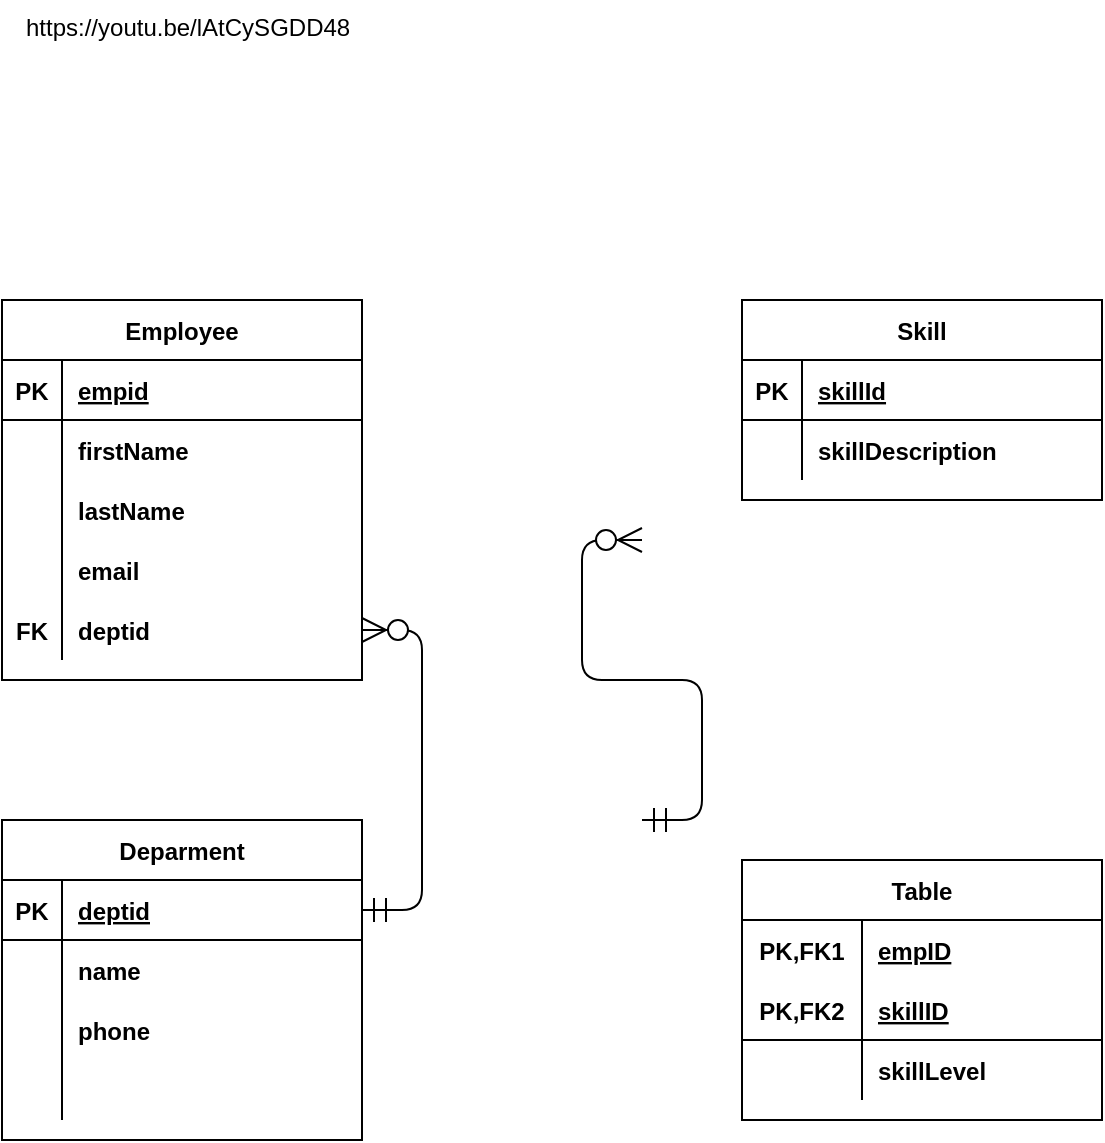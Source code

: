 <mxfile version="13.9.9" type="github">
  <diagram id="6a731a19-8d31-9384-78a2-239565b7b9f0" name="Page-1">
    <mxGraphModel dx="782" dy="767" grid="1" gridSize="10" guides="1" tooltips="1" connect="1" arrows="1" fold="1" page="1" pageScale="1" pageWidth="1169" pageHeight="827" background="#ffffff" math="0" shadow="0">
      <root>
        <mxCell id="0" />
        <mxCell id="1" parent="0" />
        <mxCell id="wfhcFxgOFbOCd524HvgT-1542" value="Employee" style="shape=table;startSize=30;container=1;collapsible=1;childLayout=tableLayout;fixedRows=1;rowLines=0;fontStyle=1;align=center;resizeLast=1;" vertex="1" parent="1">
          <mxGeometry x="220" y="200" width="180" height="190" as="geometry" />
        </mxCell>
        <mxCell id="wfhcFxgOFbOCd524HvgT-1543" value="" style="shape=partialRectangle;collapsible=0;dropTarget=0;pointerEvents=0;fillColor=none;top=0;left=0;bottom=1;right=0;points=[[0,0.5],[1,0.5]];portConstraint=eastwest;" vertex="1" parent="wfhcFxgOFbOCd524HvgT-1542">
          <mxGeometry y="30" width="180" height="30" as="geometry" />
        </mxCell>
        <mxCell id="wfhcFxgOFbOCd524HvgT-1544" value="PK" style="shape=partialRectangle;connectable=0;fillColor=none;top=0;left=0;bottom=0;right=0;fontStyle=1;overflow=hidden;" vertex="1" parent="wfhcFxgOFbOCd524HvgT-1543">
          <mxGeometry width="30" height="30" as="geometry" />
        </mxCell>
        <mxCell id="wfhcFxgOFbOCd524HvgT-1545" value="empid" style="shape=partialRectangle;connectable=0;fillColor=none;top=0;left=0;bottom=0;right=0;align=left;spacingLeft=6;fontStyle=5;overflow=hidden;" vertex="1" parent="wfhcFxgOFbOCd524HvgT-1543">
          <mxGeometry x="30" width="150" height="30" as="geometry" />
        </mxCell>
        <mxCell id="wfhcFxgOFbOCd524HvgT-1546" value="" style="shape=partialRectangle;collapsible=0;dropTarget=0;pointerEvents=0;fillColor=none;top=0;left=0;bottom=0;right=0;points=[[0,0.5],[1,0.5]];portConstraint=eastwest;" vertex="1" parent="wfhcFxgOFbOCd524HvgT-1542">
          <mxGeometry y="60" width="180" height="30" as="geometry" />
        </mxCell>
        <mxCell id="wfhcFxgOFbOCd524HvgT-1547" value="" style="shape=partialRectangle;connectable=0;fillColor=none;top=0;left=0;bottom=0;right=0;editable=1;overflow=hidden;" vertex="1" parent="wfhcFxgOFbOCd524HvgT-1546">
          <mxGeometry width="30" height="30" as="geometry" />
        </mxCell>
        <mxCell id="wfhcFxgOFbOCd524HvgT-1548" value="firstName" style="shape=partialRectangle;connectable=0;fillColor=none;top=0;left=0;bottom=0;right=0;align=left;spacingLeft=6;overflow=hidden;fontStyle=1" vertex="1" parent="wfhcFxgOFbOCd524HvgT-1546">
          <mxGeometry x="30" width="150" height="30" as="geometry" />
        </mxCell>
        <mxCell id="wfhcFxgOFbOCd524HvgT-1549" value="" style="shape=partialRectangle;collapsible=0;dropTarget=0;pointerEvents=0;fillColor=none;top=0;left=0;bottom=0;right=0;points=[[0,0.5],[1,0.5]];portConstraint=eastwest;" vertex="1" parent="wfhcFxgOFbOCd524HvgT-1542">
          <mxGeometry y="90" width="180" height="30" as="geometry" />
        </mxCell>
        <mxCell id="wfhcFxgOFbOCd524HvgT-1550" value="" style="shape=partialRectangle;connectable=0;fillColor=none;top=0;left=0;bottom=0;right=0;editable=1;overflow=hidden;" vertex="1" parent="wfhcFxgOFbOCd524HvgT-1549">
          <mxGeometry width="30" height="30" as="geometry" />
        </mxCell>
        <mxCell id="wfhcFxgOFbOCd524HvgT-1551" value="lastName" style="shape=partialRectangle;connectable=0;fillColor=none;top=0;left=0;bottom=0;right=0;align=left;spacingLeft=6;overflow=hidden;fontStyle=1" vertex="1" parent="wfhcFxgOFbOCd524HvgT-1549">
          <mxGeometry x="30" width="150" height="30" as="geometry" />
        </mxCell>
        <mxCell id="wfhcFxgOFbOCd524HvgT-1552" value="" style="shape=partialRectangle;collapsible=0;dropTarget=0;pointerEvents=0;fillColor=none;top=0;left=0;bottom=0;right=0;points=[[0,0.5],[1,0.5]];portConstraint=eastwest;" vertex="1" parent="wfhcFxgOFbOCd524HvgT-1542">
          <mxGeometry y="120" width="180" height="30" as="geometry" />
        </mxCell>
        <mxCell id="wfhcFxgOFbOCd524HvgT-1553" value="" style="shape=partialRectangle;connectable=0;fillColor=none;top=0;left=0;bottom=0;right=0;editable=1;overflow=hidden;" vertex="1" parent="wfhcFxgOFbOCd524HvgT-1552">
          <mxGeometry width="30" height="30" as="geometry" />
        </mxCell>
        <mxCell id="wfhcFxgOFbOCd524HvgT-1554" value="email" style="shape=partialRectangle;connectable=0;fillColor=none;top=0;left=0;bottom=0;right=0;align=left;spacingLeft=6;overflow=hidden;fontStyle=1" vertex="1" parent="wfhcFxgOFbOCd524HvgT-1552">
          <mxGeometry x="30" width="150" height="30" as="geometry" />
        </mxCell>
        <mxCell id="wfhcFxgOFbOCd524HvgT-1601" value="" style="shape=partialRectangle;collapsible=0;dropTarget=0;pointerEvents=0;fillColor=none;top=0;left=0;bottom=0;right=0;points=[[0,0.5],[1,0.5]];portConstraint=eastwest;" vertex="1" parent="wfhcFxgOFbOCd524HvgT-1542">
          <mxGeometry y="150" width="180" height="30" as="geometry" />
        </mxCell>
        <mxCell id="wfhcFxgOFbOCd524HvgT-1602" value="FK" style="shape=partialRectangle;connectable=0;fillColor=none;top=0;left=0;bottom=0;right=0;editable=1;overflow=hidden;fontStyle=1" vertex="1" parent="wfhcFxgOFbOCd524HvgT-1601">
          <mxGeometry width="30" height="30" as="geometry" />
        </mxCell>
        <mxCell id="wfhcFxgOFbOCd524HvgT-1603" value="deptid" style="shape=partialRectangle;connectable=0;fillColor=none;top=0;left=0;bottom=0;right=0;align=left;spacingLeft=6;overflow=hidden;fontStyle=1" vertex="1" parent="wfhcFxgOFbOCd524HvgT-1601">
          <mxGeometry x="30" width="150" height="30" as="geometry" />
        </mxCell>
        <mxCell id="wfhcFxgOFbOCd524HvgT-1555" value="Deparment" style="shape=table;startSize=30;container=1;collapsible=1;childLayout=tableLayout;fixedRows=1;rowLines=0;fontStyle=1;align=center;resizeLast=1;" vertex="1" parent="1">
          <mxGeometry x="220" y="460" width="180" height="160" as="geometry" />
        </mxCell>
        <mxCell id="wfhcFxgOFbOCd524HvgT-1556" value="" style="shape=partialRectangle;collapsible=0;dropTarget=0;pointerEvents=0;fillColor=none;top=0;left=0;bottom=1;right=0;points=[[0,0.5],[1,0.5]];portConstraint=eastwest;" vertex="1" parent="wfhcFxgOFbOCd524HvgT-1555">
          <mxGeometry y="30" width="180" height="30" as="geometry" />
        </mxCell>
        <mxCell id="wfhcFxgOFbOCd524HvgT-1557" value="PK" style="shape=partialRectangle;connectable=0;fillColor=none;top=0;left=0;bottom=0;right=0;fontStyle=1;overflow=hidden;" vertex="1" parent="wfhcFxgOFbOCd524HvgT-1556">
          <mxGeometry width="30" height="30" as="geometry" />
        </mxCell>
        <mxCell id="wfhcFxgOFbOCd524HvgT-1558" value="deptid" style="shape=partialRectangle;connectable=0;fillColor=none;top=0;left=0;bottom=0;right=0;align=left;spacingLeft=6;fontStyle=5;overflow=hidden;" vertex="1" parent="wfhcFxgOFbOCd524HvgT-1556">
          <mxGeometry x="30" width="150" height="30" as="geometry" />
        </mxCell>
        <mxCell id="wfhcFxgOFbOCd524HvgT-1559" value="" style="shape=partialRectangle;collapsible=0;dropTarget=0;pointerEvents=0;fillColor=none;top=0;left=0;bottom=0;right=0;points=[[0,0.5],[1,0.5]];portConstraint=eastwest;" vertex="1" parent="wfhcFxgOFbOCd524HvgT-1555">
          <mxGeometry y="60" width="180" height="30" as="geometry" />
        </mxCell>
        <mxCell id="wfhcFxgOFbOCd524HvgT-1560" value="" style="shape=partialRectangle;connectable=0;fillColor=none;top=0;left=0;bottom=0;right=0;editable=1;overflow=hidden;" vertex="1" parent="wfhcFxgOFbOCd524HvgT-1559">
          <mxGeometry width="30" height="30" as="geometry" />
        </mxCell>
        <mxCell id="wfhcFxgOFbOCd524HvgT-1561" value="name" style="shape=partialRectangle;connectable=0;fillColor=none;top=0;left=0;bottom=0;right=0;align=left;spacingLeft=6;overflow=hidden;fontStyle=1" vertex="1" parent="wfhcFxgOFbOCd524HvgT-1559">
          <mxGeometry x="30" width="150" height="30" as="geometry" />
        </mxCell>
        <mxCell id="wfhcFxgOFbOCd524HvgT-1562" value="" style="shape=partialRectangle;collapsible=0;dropTarget=0;pointerEvents=0;fillColor=none;top=0;left=0;bottom=0;right=0;points=[[0,0.5],[1,0.5]];portConstraint=eastwest;" vertex="1" parent="wfhcFxgOFbOCd524HvgT-1555">
          <mxGeometry y="90" width="180" height="30" as="geometry" />
        </mxCell>
        <mxCell id="wfhcFxgOFbOCd524HvgT-1563" value="" style="shape=partialRectangle;connectable=0;fillColor=none;top=0;left=0;bottom=0;right=0;editable=1;overflow=hidden;" vertex="1" parent="wfhcFxgOFbOCd524HvgT-1562">
          <mxGeometry width="30" height="30" as="geometry" />
        </mxCell>
        <mxCell id="wfhcFxgOFbOCd524HvgT-1564" value="phone" style="shape=partialRectangle;connectable=0;fillColor=none;top=0;left=0;bottom=0;right=0;align=left;spacingLeft=6;overflow=hidden;fontStyle=1" vertex="1" parent="wfhcFxgOFbOCd524HvgT-1562">
          <mxGeometry x="30" width="150" height="30" as="geometry" />
        </mxCell>
        <mxCell id="wfhcFxgOFbOCd524HvgT-1565" value="" style="shape=partialRectangle;collapsible=0;dropTarget=0;pointerEvents=0;fillColor=none;top=0;left=0;bottom=0;right=0;points=[[0,0.5],[1,0.5]];portConstraint=eastwest;" vertex="1" parent="wfhcFxgOFbOCd524HvgT-1555">
          <mxGeometry y="120" width="180" height="30" as="geometry" />
        </mxCell>
        <mxCell id="wfhcFxgOFbOCd524HvgT-1566" value="" style="shape=partialRectangle;connectable=0;fillColor=none;top=0;left=0;bottom=0;right=0;editable=1;overflow=hidden;" vertex="1" parent="wfhcFxgOFbOCd524HvgT-1565">
          <mxGeometry width="30" height="30" as="geometry" />
        </mxCell>
        <mxCell id="wfhcFxgOFbOCd524HvgT-1567" value="" style="shape=partialRectangle;connectable=0;fillColor=none;top=0;left=0;bottom=0;right=0;align=left;spacingLeft=6;overflow=hidden;" vertex="1" parent="wfhcFxgOFbOCd524HvgT-1565">
          <mxGeometry x="30" width="150" height="30" as="geometry" />
        </mxCell>
        <mxCell id="wfhcFxgOFbOCd524HvgT-1568" value="Skill" style="shape=table;startSize=30;container=1;collapsible=1;childLayout=tableLayout;fixedRows=1;rowLines=0;fontStyle=1;align=center;resizeLast=1;" vertex="1" parent="1">
          <mxGeometry x="590" y="200" width="180" height="100" as="geometry" />
        </mxCell>
        <mxCell id="wfhcFxgOFbOCd524HvgT-1569" value="" style="shape=partialRectangle;collapsible=0;dropTarget=0;pointerEvents=0;fillColor=none;top=0;left=0;bottom=1;right=0;points=[[0,0.5],[1,0.5]];portConstraint=eastwest;" vertex="1" parent="wfhcFxgOFbOCd524HvgT-1568">
          <mxGeometry y="30" width="180" height="30" as="geometry" />
        </mxCell>
        <mxCell id="wfhcFxgOFbOCd524HvgT-1570" value="PK" style="shape=partialRectangle;connectable=0;fillColor=none;top=0;left=0;bottom=0;right=0;fontStyle=1;overflow=hidden;" vertex="1" parent="wfhcFxgOFbOCd524HvgT-1569">
          <mxGeometry width="30" height="30" as="geometry" />
        </mxCell>
        <mxCell id="wfhcFxgOFbOCd524HvgT-1571" value="skillId" style="shape=partialRectangle;connectable=0;fillColor=none;top=0;left=0;bottom=0;right=0;align=left;spacingLeft=6;fontStyle=5;overflow=hidden;" vertex="1" parent="wfhcFxgOFbOCd524HvgT-1569">
          <mxGeometry x="30" width="150" height="30" as="geometry" />
        </mxCell>
        <mxCell id="wfhcFxgOFbOCd524HvgT-1572" value="" style="shape=partialRectangle;collapsible=0;dropTarget=0;pointerEvents=0;fillColor=none;top=0;left=0;bottom=0;right=0;points=[[0,0.5],[1,0.5]];portConstraint=eastwest;" vertex="1" parent="wfhcFxgOFbOCd524HvgT-1568">
          <mxGeometry y="60" width="180" height="30" as="geometry" />
        </mxCell>
        <mxCell id="wfhcFxgOFbOCd524HvgT-1573" value="" style="shape=partialRectangle;connectable=0;fillColor=none;top=0;left=0;bottom=0;right=0;editable=1;overflow=hidden;" vertex="1" parent="wfhcFxgOFbOCd524HvgT-1572">
          <mxGeometry width="30" height="30" as="geometry" />
        </mxCell>
        <mxCell id="wfhcFxgOFbOCd524HvgT-1574" value="skillDescription" style="shape=partialRectangle;connectable=0;fillColor=none;top=0;left=0;bottom=0;right=0;align=left;spacingLeft=6;overflow=hidden;fontStyle=1" vertex="1" parent="wfhcFxgOFbOCd524HvgT-1572">
          <mxGeometry x="30" width="150" height="30" as="geometry" />
        </mxCell>
        <UserObject label="https://youtu.be/lAtCySGDD48" link="https://youtu.be/lAtCySGDD48" id="wfhcFxgOFbOCd524HvgT-1600">
          <mxCell style="text;whiteSpace=wrap;html=1;" vertex="1" parent="1">
            <mxGeometry x="230" y="50" width="520" height="30" as="geometry" />
          </mxCell>
        </UserObject>
        <mxCell id="wfhcFxgOFbOCd524HvgT-1604" value="Table" style="shape=table;startSize=30;container=1;collapsible=1;childLayout=tableLayout;fixedRows=1;rowLines=0;fontStyle=1;align=center;resizeLast=1;" vertex="1" parent="1">
          <mxGeometry x="590" y="480" width="180" height="130" as="geometry" />
        </mxCell>
        <mxCell id="wfhcFxgOFbOCd524HvgT-1605" value="" style="shape=partialRectangle;collapsible=0;dropTarget=0;pointerEvents=0;fillColor=none;top=0;left=0;bottom=0;right=0;points=[[0,0.5],[1,0.5]];portConstraint=eastwest;" vertex="1" parent="wfhcFxgOFbOCd524HvgT-1604">
          <mxGeometry y="30" width="180" height="30" as="geometry" />
        </mxCell>
        <mxCell id="wfhcFxgOFbOCd524HvgT-1606" value="PK,FK1" style="shape=partialRectangle;connectable=0;fillColor=none;top=0;left=0;bottom=0;right=0;fontStyle=1;overflow=hidden;" vertex="1" parent="wfhcFxgOFbOCd524HvgT-1605">
          <mxGeometry width="60" height="30" as="geometry" />
        </mxCell>
        <mxCell id="wfhcFxgOFbOCd524HvgT-1607" value="empID" style="shape=partialRectangle;connectable=0;fillColor=none;top=0;left=0;bottom=0;right=0;align=left;spacingLeft=6;fontStyle=5;overflow=hidden;" vertex="1" parent="wfhcFxgOFbOCd524HvgT-1605">
          <mxGeometry x="60" width="120" height="30" as="geometry" />
        </mxCell>
        <mxCell id="wfhcFxgOFbOCd524HvgT-1608" value="" style="shape=partialRectangle;collapsible=0;dropTarget=0;pointerEvents=0;fillColor=none;top=0;left=0;bottom=1;right=0;points=[[0,0.5],[1,0.5]];portConstraint=eastwest;" vertex="1" parent="wfhcFxgOFbOCd524HvgT-1604">
          <mxGeometry y="60" width="180" height="30" as="geometry" />
        </mxCell>
        <mxCell id="wfhcFxgOFbOCd524HvgT-1609" value="PK,FK2" style="shape=partialRectangle;connectable=0;fillColor=none;top=0;left=0;bottom=0;right=0;fontStyle=1;overflow=hidden;" vertex="1" parent="wfhcFxgOFbOCd524HvgT-1608">
          <mxGeometry width="60" height="30" as="geometry" />
        </mxCell>
        <mxCell id="wfhcFxgOFbOCd524HvgT-1610" value="skillID" style="shape=partialRectangle;connectable=0;fillColor=none;top=0;left=0;bottom=0;right=0;align=left;spacingLeft=6;fontStyle=5;overflow=hidden;" vertex="1" parent="wfhcFxgOFbOCd524HvgT-1608">
          <mxGeometry x="60" width="120" height="30" as="geometry" />
        </mxCell>
        <mxCell id="wfhcFxgOFbOCd524HvgT-1611" value="" style="shape=partialRectangle;collapsible=0;dropTarget=0;pointerEvents=0;fillColor=none;top=0;left=0;bottom=0;right=0;points=[[0,0.5],[1,0.5]];portConstraint=eastwest;" vertex="1" parent="wfhcFxgOFbOCd524HvgT-1604">
          <mxGeometry y="90" width="180" height="30" as="geometry" />
        </mxCell>
        <mxCell id="wfhcFxgOFbOCd524HvgT-1612" value="" style="shape=partialRectangle;connectable=0;fillColor=none;top=0;left=0;bottom=0;right=0;editable=1;overflow=hidden;" vertex="1" parent="wfhcFxgOFbOCd524HvgT-1611">
          <mxGeometry width="60" height="30" as="geometry" />
        </mxCell>
        <mxCell id="wfhcFxgOFbOCd524HvgT-1613" value="skillLevel" style="shape=partialRectangle;connectable=0;fillColor=none;top=0;left=0;bottom=0;right=0;align=left;spacingLeft=6;overflow=hidden;fontStyle=1" vertex="1" parent="wfhcFxgOFbOCd524HvgT-1611">
          <mxGeometry x="60" width="120" height="30" as="geometry" />
        </mxCell>
        <mxCell id="wfhcFxgOFbOCd524HvgT-1617" value="" style="edgeStyle=entityRelationEdgeStyle;fontSize=12;html=1;endArrow=ERzeroToMany;startArrow=ERmandOne;endSize=10;startSize=10;" edge="1" parent="1" source="wfhcFxgOFbOCd524HvgT-1556" target="wfhcFxgOFbOCd524HvgT-1601">
          <mxGeometry width="100" height="100" relative="1" as="geometry">
            <mxPoint x="70" y="550" as="sourcePoint" />
            <mxPoint x="170" y="450" as="targetPoint" />
          </mxGeometry>
        </mxCell>
        <mxCell id="wfhcFxgOFbOCd524HvgT-1618" value="" style="edgeStyle=entityRelationEdgeStyle;fontSize=12;html=1;endArrow=ERzeroToMany;startArrow=ERmandOne;endSize=10;startSize=10;" edge="1" parent="1">
          <mxGeometry width="100" height="100" relative="1" as="geometry">
            <mxPoint x="540" y="460" as="sourcePoint" />
            <mxPoint x="540" y="320" as="targetPoint" />
          </mxGeometry>
        </mxCell>
      </root>
    </mxGraphModel>
  </diagram>
</mxfile>
